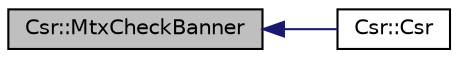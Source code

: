 digraph "Csr::MtxCheckBanner"
{
 // INTERACTIVE_SVG=YES
  edge [fontname="Helvetica",fontsize="10",labelfontname="Helvetica",labelfontsize="10"];
  node [fontname="Helvetica",fontsize="10",shape=record];
  rankdir="LR";
  Node10 [label="Csr::MtxCheckBanner",height=0.2,width=0.4,color="black", fillcolor="grey75", style="filled", fontcolor="black"];
  Node10 -> Node11 [dir="back",color="midnightblue",fontsize="10",style="solid",fontname="Helvetica"];
  Node11 [label="Csr::Csr",height=0.2,width=0.4,color="black", fillcolor="white", style="filled",URL="$classCsr.html#a9d7893b7e64247822d7be36a23b58d57",tooltip="Construct a matrix by reading it from a file. "];
}
